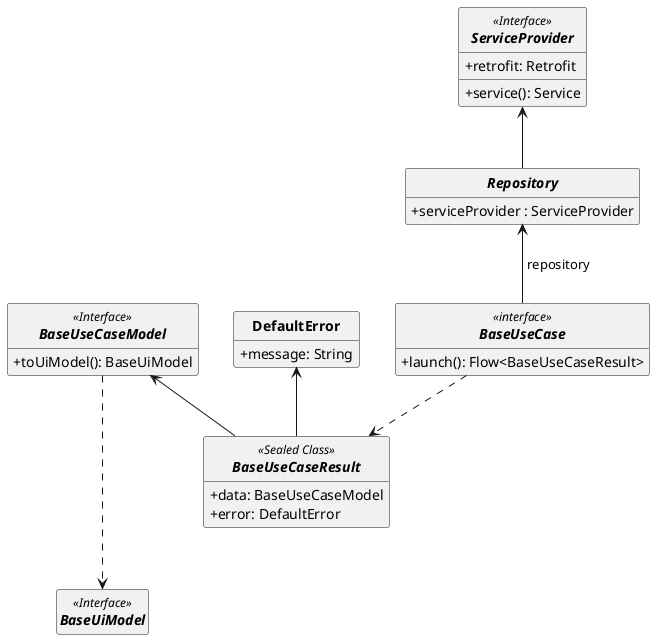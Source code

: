 @startuml
'''' Declarations to stylize the diagram ''''
hide circle
skinparam classFontStyle bold
hide empty members
skinparam classAttributeIconSize 0

'''' Base Service Package '''
interface Repository {
 + serviceProvider : ServiceProvider
}
interface ServiceProvider <<Interface>>{
  + retrofit: Retrofit
  + service(): Service
}

''' Base UseCase Package '''
abstract class BaseUseCaseResult<<Sealed Class>>{
  + data: BaseUseCaseModel
  + error: DefaultError
}
interface BaseUseCase <<interface>>{
  + launch(): Flow<BaseUseCaseResult>
}
interface BaseUseCaseModel<<Interface>> {
  + toUiModel(): BaseUiModel
}
class DefaultError{
 + message: String
}

''' Base UI Package '''
interface BaseUiModel<<Interface>>


'''' Service Package Relations '''
Repository <-- BaseUseCase: " repository "
ServiceProvider <-- Repository

'''' UseCase Package Relations '''
BaseUseCase ..> BaseUseCaseResult
BaseUseCaseModel <-- BaseUseCaseResult
DefaultError <-- BaseUseCaseResult

''' Ui Package Relations '''
BaseUseCaseModel ...> BaseUiModel
@enduml